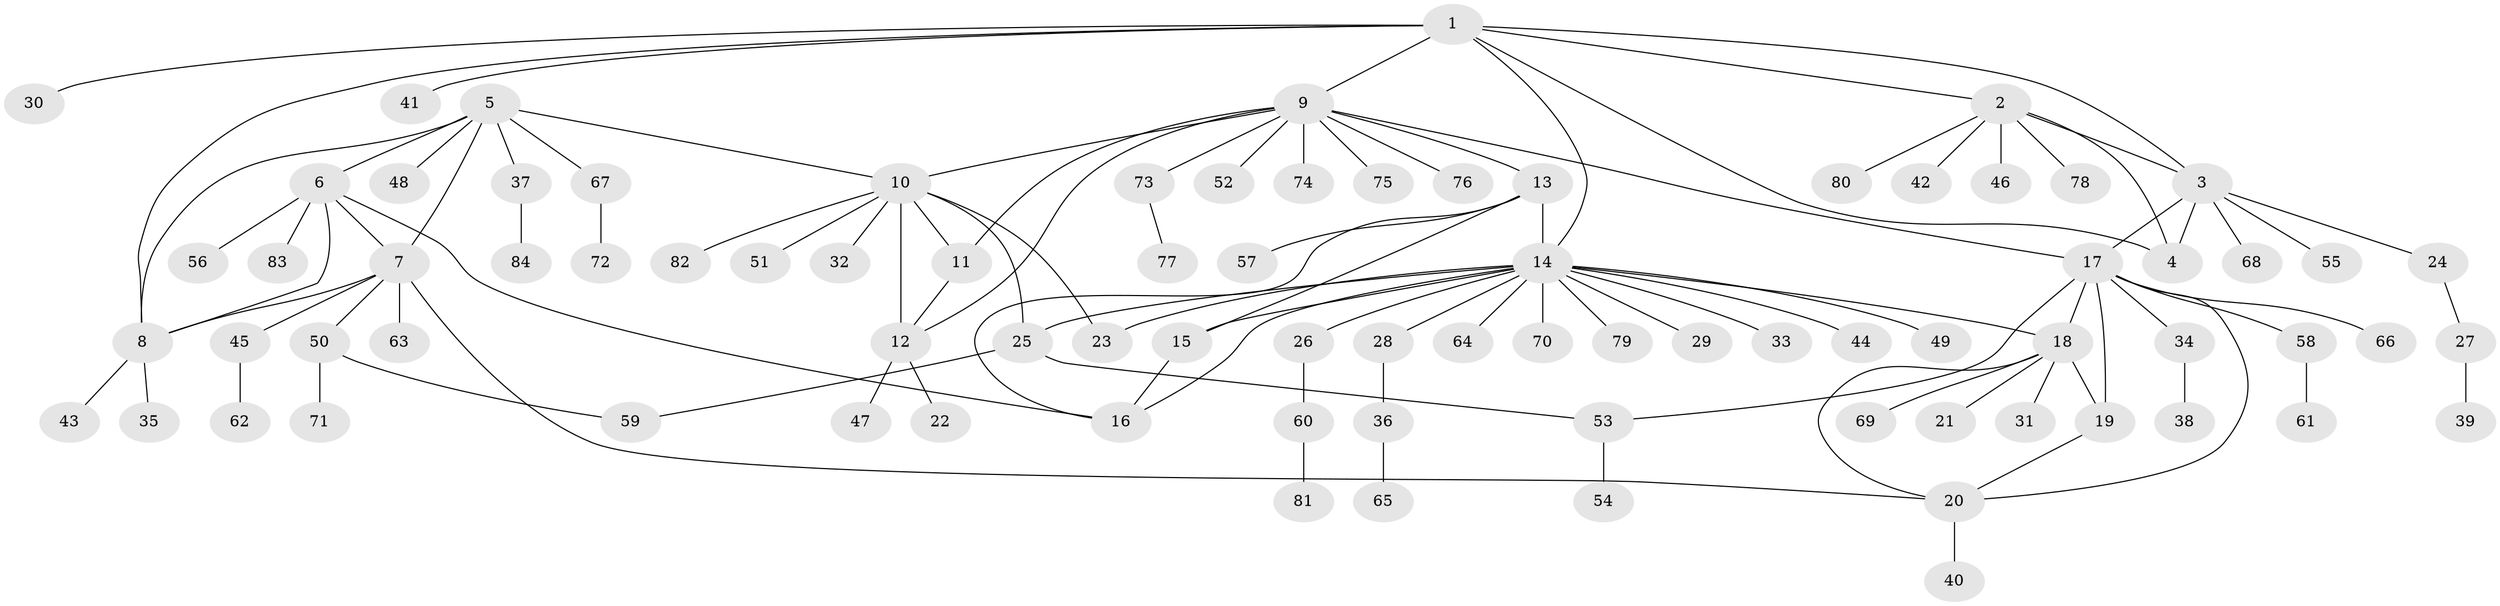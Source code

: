 // Generated by graph-tools (version 1.1) at 2025/55/03/09/25 04:55:59]
// undirected, 84 vertices, 108 edges
graph export_dot {
graph [start="1"]
  node [color=gray90,style=filled];
  1;
  2;
  3;
  4;
  5;
  6;
  7;
  8;
  9;
  10;
  11;
  12;
  13;
  14;
  15;
  16;
  17;
  18;
  19;
  20;
  21;
  22;
  23;
  24;
  25;
  26;
  27;
  28;
  29;
  30;
  31;
  32;
  33;
  34;
  35;
  36;
  37;
  38;
  39;
  40;
  41;
  42;
  43;
  44;
  45;
  46;
  47;
  48;
  49;
  50;
  51;
  52;
  53;
  54;
  55;
  56;
  57;
  58;
  59;
  60;
  61;
  62;
  63;
  64;
  65;
  66;
  67;
  68;
  69;
  70;
  71;
  72;
  73;
  74;
  75;
  76;
  77;
  78;
  79;
  80;
  81;
  82;
  83;
  84;
  1 -- 2;
  1 -- 3;
  1 -- 4;
  1 -- 8;
  1 -- 9;
  1 -- 14;
  1 -- 30;
  1 -- 41;
  2 -- 3;
  2 -- 4;
  2 -- 42;
  2 -- 46;
  2 -- 78;
  2 -- 80;
  3 -- 4;
  3 -- 17;
  3 -- 24;
  3 -- 55;
  3 -- 68;
  5 -- 6;
  5 -- 7;
  5 -- 8;
  5 -- 10;
  5 -- 37;
  5 -- 48;
  5 -- 67;
  6 -- 7;
  6 -- 8;
  6 -- 16;
  6 -- 56;
  6 -- 83;
  7 -- 8;
  7 -- 20;
  7 -- 45;
  7 -- 50;
  7 -- 63;
  8 -- 35;
  8 -- 43;
  9 -- 10;
  9 -- 11;
  9 -- 12;
  9 -- 13;
  9 -- 17;
  9 -- 52;
  9 -- 73;
  9 -- 74;
  9 -- 75;
  9 -- 76;
  10 -- 11;
  10 -- 12;
  10 -- 23;
  10 -- 25;
  10 -- 32;
  10 -- 51;
  10 -- 82;
  11 -- 12;
  12 -- 22;
  12 -- 47;
  13 -- 14;
  13 -- 15;
  13 -- 16;
  13 -- 57;
  14 -- 15;
  14 -- 16;
  14 -- 18;
  14 -- 23;
  14 -- 25;
  14 -- 26;
  14 -- 28;
  14 -- 29;
  14 -- 33;
  14 -- 44;
  14 -- 49;
  14 -- 64;
  14 -- 70;
  14 -- 79;
  15 -- 16;
  17 -- 18;
  17 -- 19;
  17 -- 20;
  17 -- 34;
  17 -- 53;
  17 -- 58;
  17 -- 66;
  18 -- 19;
  18 -- 20;
  18 -- 21;
  18 -- 31;
  18 -- 69;
  19 -- 20;
  20 -- 40;
  24 -- 27;
  25 -- 53;
  25 -- 59;
  26 -- 60;
  27 -- 39;
  28 -- 36;
  34 -- 38;
  36 -- 65;
  37 -- 84;
  45 -- 62;
  50 -- 59;
  50 -- 71;
  53 -- 54;
  58 -- 61;
  60 -- 81;
  67 -- 72;
  73 -- 77;
}
